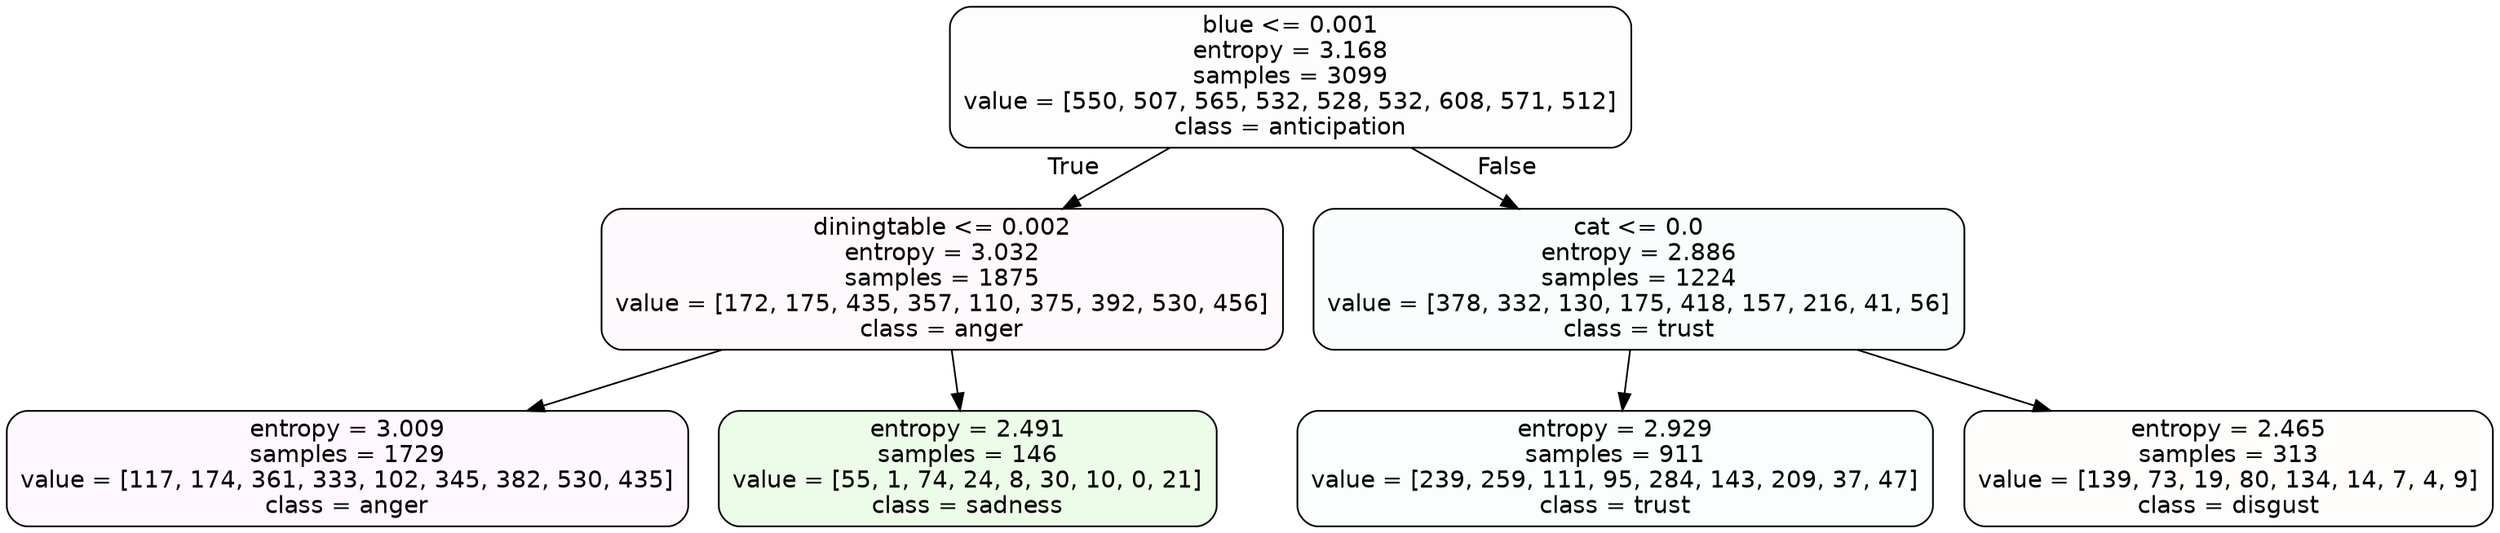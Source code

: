 digraph Tree {
node [shape=box, style="filled, rounded", color="black", fontname=helvetica] ;
edge [fontname=helvetica] ;
0 [label="blue <= 0.001\nentropy = 3.168\nsamples = 3099\nvalue = [550, 507, 565, 532, 528, 532, 608, 571, 512]\nclass = anticipation", fillcolor="#8139e502"] ;
1 [label="diningtable <= 0.002\nentropy = 3.032\nsamples = 1875\nvalue = [172, 175, 435, 357, 110, 375, 392, 530, 456]\nclass = anger", fillcolor="#e539d707"] ;
0 -> 1 [labeldistance=2.5, labelangle=45, headlabel="True"] ;
2 [label="entropy = 3.009\nsamples = 1729\nvalue = [117, 174, 361, 333, 102, 345, 382, 530, 435]\nclass = anger", fillcolor="#e539d70a"] ;
1 -> 2 ;
3 [label="entropy = 2.491\nsamples = 146\nvalue = [55, 1, 74, 24, 8, 30, 10, 0, 21]\nclass = sadness", fillcolor="#64e5391d"] ;
1 -> 3 ;
4 [label="cat <= 0.0\nentropy = 2.886\nsamples = 1224\nvalue = [378, 332, 130, 175, 418, 157, 216, 41, 56]\nclass = trust", fillcolor="#39d7e507"] ;
0 -> 4 [labeldistance=2.5, labelangle=-45, headlabel="False"] ;
5 [label="entropy = 2.929\nsamples = 911\nvalue = [239, 259, 111, 95, 284, 143, 209, 37, 47]\nclass = trust", fillcolor="#39d7e505"] ;
4 -> 5 ;
6 [label="entropy = 2.465\nsamples = 313\nvalue = [139, 73, 19, 80, 134, 14, 7, 4, 9]\nclass = disgust", fillcolor="#e5813904"] ;
4 -> 6 ;
}